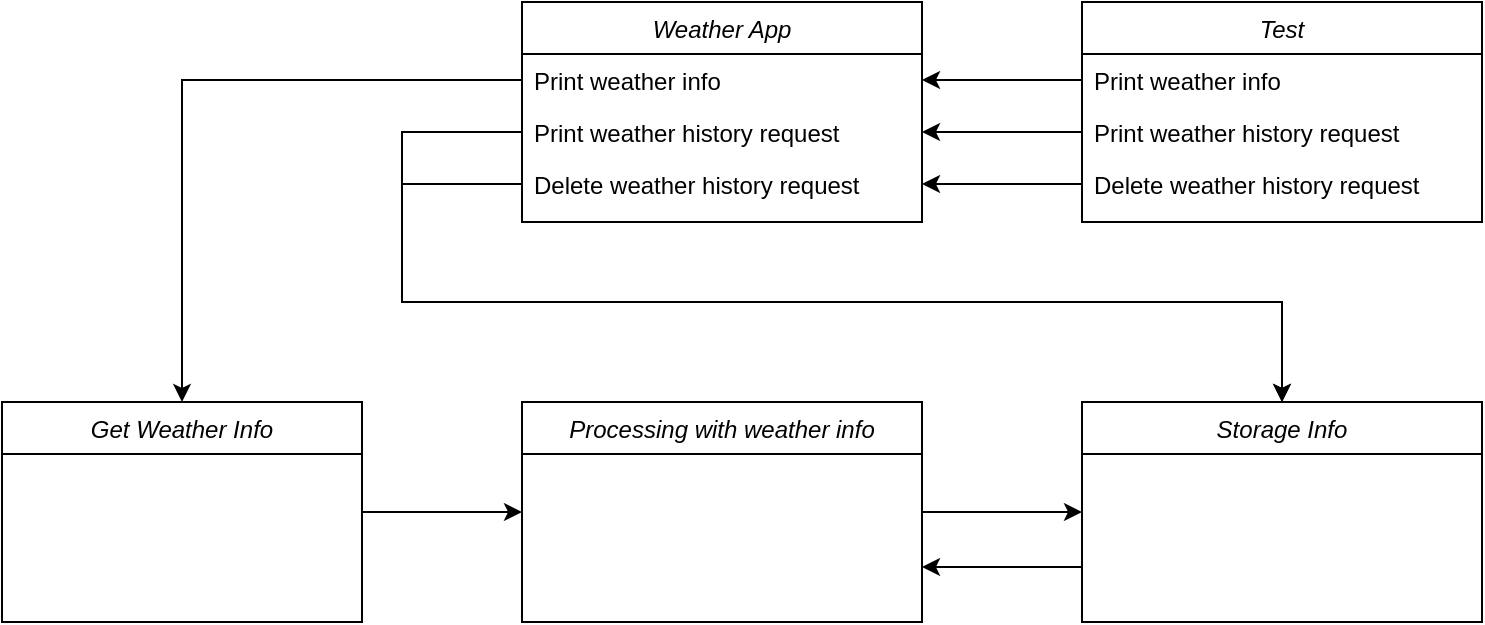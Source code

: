 <mxfile version="22.1.5" type="github" pages="2">
  <diagram id="C5RBs43oDa-KdzZeNtuy" name="Classes">
    <mxGraphModel dx="1247" dy="600" grid="1" gridSize="10" guides="1" tooltips="1" connect="1" arrows="1" fold="1" page="1" pageScale="1" pageWidth="827" pageHeight="1169" math="0" shadow="0">
      <root>
        <mxCell id="WIyWlLk6GJQsqaUBKTNV-0" />
        <mxCell id="WIyWlLk6GJQsqaUBKTNV-1" parent="WIyWlLk6GJQsqaUBKTNV-0" />
        <mxCell id="zkfFHV4jXpPFQw0GAbJ--0" value="Weather App" style="swimlane;fontStyle=2;align=center;verticalAlign=top;childLayout=stackLayout;horizontal=1;startSize=26;horizontalStack=0;resizeParent=1;resizeLast=0;collapsible=1;marginBottom=0;rounded=0;shadow=0;strokeWidth=1;" parent="WIyWlLk6GJQsqaUBKTNV-1" vertex="1">
          <mxGeometry x="310" y="40" width="200" height="110" as="geometry">
            <mxRectangle x="230" y="140" width="160" height="26" as="alternateBounds" />
          </mxGeometry>
        </mxCell>
        <mxCell id="zkfFHV4jXpPFQw0GAbJ--3" value="Print weather info" style="text;align=left;verticalAlign=top;spacingLeft=4;spacingRight=4;overflow=hidden;rotatable=0;points=[[0,0.5],[1,0.5]];portConstraint=eastwest;rounded=0;shadow=0;html=0;" parent="zkfFHV4jXpPFQw0GAbJ--0" vertex="1">
          <mxGeometry y="26" width="200" height="26" as="geometry" />
        </mxCell>
        <mxCell id="zkfFHV4jXpPFQw0GAbJ--5" value="Print weather history request" style="text;align=left;verticalAlign=top;spacingLeft=4;spacingRight=4;overflow=hidden;rotatable=0;points=[[0,0.5],[1,0.5]];portConstraint=eastwest;" parent="zkfFHV4jXpPFQw0GAbJ--0" vertex="1">
          <mxGeometry y="52" width="200" height="26" as="geometry" />
        </mxCell>
        <mxCell id="2YWwOD10zB8VetCYQpIz-4" value="Delete weather history request" style="text;align=left;verticalAlign=top;spacingLeft=4;spacingRight=4;overflow=hidden;rotatable=0;points=[[0,0.5],[1,0.5]];portConstraint=eastwest;" parent="zkfFHV4jXpPFQw0GAbJ--0" vertex="1">
          <mxGeometry y="78" width="200" height="26" as="geometry" />
        </mxCell>
        <mxCell id="2YWwOD10zB8VetCYQpIz-7" value="Test" style="swimlane;fontStyle=2;align=center;verticalAlign=top;childLayout=stackLayout;horizontal=1;startSize=26;horizontalStack=0;resizeParent=1;resizeLast=0;collapsible=1;marginBottom=0;rounded=0;shadow=0;strokeWidth=1;" parent="WIyWlLk6GJQsqaUBKTNV-1" vertex="1">
          <mxGeometry x="590" y="40" width="200" height="110" as="geometry">
            <mxRectangle x="230" y="140" width="160" height="26" as="alternateBounds" />
          </mxGeometry>
        </mxCell>
        <mxCell id="2YWwOD10zB8VetCYQpIz-8" value="Print weather info" style="text;align=left;verticalAlign=top;spacingLeft=4;spacingRight=4;overflow=hidden;rotatable=0;points=[[0,0.5],[1,0.5]];portConstraint=eastwest;rounded=0;shadow=0;html=0;" parent="2YWwOD10zB8VetCYQpIz-7" vertex="1">
          <mxGeometry y="26" width="200" height="26" as="geometry" />
        </mxCell>
        <mxCell id="2YWwOD10zB8VetCYQpIz-9" value="Print weather history request" style="text;align=left;verticalAlign=top;spacingLeft=4;spacingRight=4;overflow=hidden;rotatable=0;points=[[0,0.5],[1,0.5]];portConstraint=eastwest;" parent="2YWwOD10zB8VetCYQpIz-7" vertex="1">
          <mxGeometry y="52" width="200" height="26" as="geometry" />
        </mxCell>
        <mxCell id="2YWwOD10zB8VetCYQpIz-10" value="Delete weather history request" style="text;align=left;verticalAlign=top;spacingLeft=4;spacingRight=4;overflow=hidden;rotatable=0;points=[[0,0.5],[1,0.5]];portConstraint=eastwest;" parent="2YWwOD10zB8VetCYQpIz-7" vertex="1">
          <mxGeometry y="78" width="200" height="26" as="geometry" />
        </mxCell>
        <mxCell id="2YWwOD10zB8VetCYQpIz-11" style="edgeStyle=orthogonalEdgeStyle;rounded=0;orthogonalLoop=1;jettySize=auto;html=1;" parent="WIyWlLk6GJQsqaUBKTNV-1" source="2YWwOD10zB8VetCYQpIz-8" target="zkfFHV4jXpPFQw0GAbJ--3" edge="1">
          <mxGeometry relative="1" as="geometry" />
        </mxCell>
        <mxCell id="2YWwOD10zB8VetCYQpIz-12" style="edgeStyle=orthogonalEdgeStyle;rounded=0;orthogonalLoop=1;jettySize=auto;html=1;" parent="WIyWlLk6GJQsqaUBKTNV-1" source="2YWwOD10zB8VetCYQpIz-9" target="zkfFHV4jXpPFQw0GAbJ--5" edge="1">
          <mxGeometry relative="1" as="geometry" />
        </mxCell>
        <mxCell id="2YWwOD10zB8VetCYQpIz-13" style="edgeStyle=orthogonalEdgeStyle;rounded=0;orthogonalLoop=1;jettySize=auto;html=1;" parent="WIyWlLk6GJQsqaUBKTNV-1" source="2YWwOD10zB8VetCYQpIz-10" target="2YWwOD10zB8VetCYQpIz-4" edge="1">
          <mxGeometry relative="1" as="geometry" />
        </mxCell>
        <mxCell id="2YWwOD10zB8VetCYQpIz-27" style="edgeStyle=orthogonalEdgeStyle;rounded=0;orthogonalLoop=1;jettySize=auto;html=1;exitX=1;exitY=0.5;exitDx=0;exitDy=0;entryX=0;entryY=0.5;entryDx=0;entryDy=0;" parent="WIyWlLk6GJQsqaUBKTNV-1" source="2YWwOD10zB8VetCYQpIz-15" target="2YWwOD10zB8VetCYQpIz-23" edge="1">
          <mxGeometry relative="1" as="geometry" />
        </mxCell>
        <mxCell id="2YWwOD10zB8VetCYQpIz-15" value="Get Weather Info" style="swimlane;fontStyle=2;align=center;verticalAlign=top;childLayout=stackLayout;horizontal=1;startSize=26;horizontalStack=0;resizeParent=1;resizeLast=0;collapsible=1;marginBottom=0;rounded=0;shadow=0;strokeWidth=1;" parent="WIyWlLk6GJQsqaUBKTNV-1" vertex="1">
          <mxGeometry x="50" y="240" width="180" height="110" as="geometry">
            <mxRectangle x="230" y="140" width="160" height="26" as="alternateBounds" />
          </mxGeometry>
        </mxCell>
        <mxCell id="2YWwOD10zB8VetCYQpIz-29" style="edgeStyle=orthogonalEdgeStyle;rounded=0;orthogonalLoop=1;jettySize=auto;html=1;exitX=0;exitY=0.75;exitDx=0;exitDy=0;entryX=1;entryY=0.75;entryDx=0;entryDy=0;" parent="WIyWlLk6GJQsqaUBKTNV-1" source="2YWwOD10zB8VetCYQpIz-19" target="2YWwOD10zB8VetCYQpIz-23" edge="1">
          <mxGeometry relative="1" as="geometry" />
        </mxCell>
        <mxCell id="2YWwOD10zB8VetCYQpIz-19" value="Storage Info" style="swimlane;fontStyle=2;align=center;verticalAlign=top;childLayout=stackLayout;horizontal=1;startSize=26;horizontalStack=0;resizeParent=1;resizeLast=0;collapsible=1;marginBottom=0;rounded=0;shadow=0;strokeWidth=1;" parent="WIyWlLk6GJQsqaUBKTNV-1" vertex="1">
          <mxGeometry x="590" y="240" width="200" height="110" as="geometry">
            <mxRectangle x="230" y="140" width="160" height="26" as="alternateBounds" />
          </mxGeometry>
        </mxCell>
        <mxCell id="2YWwOD10zB8VetCYQpIz-28" style="edgeStyle=orthogonalEdgeStyle;rounded=0;orthogonalLoop=1;jettySize=auto;html=1;exitX=1;exitY=0.5;exitDx=0;exitDy=0;entryX=0;entryY=0.5;entryDx=0;entryDy=0;" parent="WIyWlLk6GJQsqaUBKTNV-1" source="2YWwOD10zB8VetCYQpIz-23" target="2YWwOD10zB8VetCYQpIz-19" edge="1">
          <mxGeometry relative="1" as="geometry">
            <Array as="points">
              <mxPoint x="550" y="295" />
              <mxPoint x="550" y="295" />
            </Array>
          </mxGeometry>
        </mxCell>
        <mxCell id="2YWwOD10zB8VetCYQpIz-23" value="Processing with weather info" style="swimlane;fontStyle=2;align=center;verticalAlign=top;childLayout=stackLayout;horizontal=1;startSize=26;horizontalStack=0;resizeParent=1;resizeLast=0;collapsible=1;marginBottom=0;rounded=0;shadow=0;strokeWidth=1;" parent="WIyWlLk6GJQsqaUBKTNV-1" vertex="1">
          <mxGeometry x="310" y="240" width="200" height="110" as="geometry">
            <mxRectangle x="230" y="140" width="160" height="26" as="alternateBounds" />
          </mxGeometry>
        </mxCell>
        <mxCell id="2YWwOD10zB8VetCYQpIz-24" style="edgeStyle=orthogonalEdgeStyle;rounded=0;orthogonalLoop=1;jettySize=auto;html=1;entryX=0.5;entryY=0;entryDx=0;entryDy=0;" parent="WIyWlLk6GJQsqaUBKTNV-1" source="zkfFHV4jXpPFQw0GAbJ--3" target="2YWwOD10zB8VetCYQpIz-15" edge="1">
          <mxGeometry relative="1" as="geometry" />
        </mxCell>
        <mxCell id="2YWwOD10zB8VetCYQpIz-25" style="edgeStyle=orthogonalEdgeStyle;rounded=0;orthogonalLoop=1;jettySize=auto;html=1;exitX=0;exitY=0.5;exitDx=0;exitDy=0;" parent="WIyWlLk6GJQsqaUBKTNV-1" source="zkfFHV4jXpPFQw0GAbJ--5" target="2YWwOD10zB8VetCYQpIz-19" edge="1">
          <mxGeometry relative="1" as="geometry">
            <mxPoint x="370" y="220" as="targetPoint" />
            <Array as="points">
              <mxPoint x="250" y="105" />
              <mxPoint x="250" y="190" />
              <mxPoint x="690" y="190" />
            </Array>
          </mxGeometry>
        </mxCell>
        <mxCell id="2YWwOD10zB8VetCYQpIz-26" style="edgeStyle=orthogonalEdgeStyle;rounded=0;orthogonalLoop=1;jettySize=auto;html=1;entryX=0.5;entryY=0;entryDx=0;entryDy=0;" parent="WIyWlLk6GJQsqaUBKTNV-1" source="2YWwOD10zB8VetCYQpIz-4" target="2YWwOD10zB8VetCYQpIz-19" edge="1">
          <mxGeometry relative="1" as="geometry">
            <mxPoint x="250" y="131" as="sourcePoint" />
            <Array as="points">
              <mxPoint x="250" y="131" />
              <mxPoint x="250" y="190" />
              <mxPoint x="690" y="190" />
            </Array>
          </mxGeometry>
        </mxCell>
      </root>
    </mxGraphModel>
  </diagram>
  <diagram id="T8_hTrAoYwYaQp4VH5ga" name="Function">
    <mxGraphModel dx="1918" dy="2023" grid="1" gridSize="10" guides="1" tooltips="1" connect="1" arrows="1" fold="1" page="1" pageScale="1" pageWidth="850" pageHeight="1100" math="0" shadow="0">
      <root>
        <mxCell id="0" />
        <mxCell id="1" parent="0" />
        <mxCell id="caEfL9RygFqRLXN51kS8-1" value="main.py" style="swimlane;fontStyle=0;childLayout=stackLayout;horizontal=1;startSize=30;horizontalStack=0;resizeParent=1;resizeParentMax=0;resizeLast=0;collapsible=1;marginBottom=0;whiteSpace=wrap;html=1;" parent="1" vertex="1">
          <mxGeometry x="40" y="160" width="80" height="60" as="geometry" />
        </mxCell>
        <mxCell id="caEfL9RygFqRLXN51kS8-2" value="main()" style="text;strokeColor=none;fillColor=none;align=left;verticalAlign=middle;spacingLeft=4;spacingRight=4;overflow=hidden;points=[[0,0.5],[1,0.5]];portConstraint=eastwest;rotatable=0;whiteSpace=wrap;html=1;" parent="caEfL9RygFqRLXN51kS8-1" vertex="1">
          <mxGeometry y="30" width="80" height="30" as="geometry" />
        </mxCell>
        <mxCell id="caEfL9RygFqRLXN51kS8-5" value="action_menu.py" style="swimlane;fontStyle=0;childLayout=stackLayout;horizontal=1;startSize=30;horizontalStack=0;resizeParent=1;resizeParentMax=0;resizeLast=0;collapsible=1;marginBottom=0;whiteSpace=wrap;html=1;" parent="1" vertex="1">
          <mxGeometry x="200" y="120" width="140" height="60" as="geometry" />
        </mxCell>
        <mxCell id="caEfL9RygFqRLXN51kS8-8" value="MenuAction(Enum)" style="text;strokeColor=none;fillColor=none;align=left;verticalAlign=middle;spacingLeft=4;spacingRight=4;overflow=hidden;points=[[0,0.5],[1,0.5]];portConstraint=eastwest;rotatable=0;whiteSpace=wrap;html=1;" parent="caEfL9RygFqRLXN51kS8-5" vertex="1">
          <mxGeometry y="30" width="140" height="30" as="geometry" />
        </mxCell>
        <mxCell id="caEfL9RygFqRLXN51kS8-9" value="app_api.py" style="swimlane;fontStyle=0;childLayout=stackLayout;horizontal=1;startSize=30;horizontalStack=0;resizeParent=1;resizeParentMax=0;resizeLast=0;collapsible=1;marginBottom=0;whiteSpace=wrap;html=1;" parent="1" vertex="1">
          <mxGeometry x="200" y="200" width="230" height="90" as="geometry" />
        </mxCell>
        <mxCell id="caEfL9RygFqRLXN51kS8-32" value="execute_function_by_type(MenuAction)" style="text;strokeColor=none;fillColor=none;align=left;verticalAlign=middle;spacingLeft=4;spacingRight=4;overflow=hidden;points=[[0,0.5],[1,0.5]];portConstraint=eastwest;rotatable=0;whiteSpace=wrap;html=1;" parent="caEfL9RygFqRLXN51kS8-9" vertex="1">
          <mxGeometry y="30" width="230" height="30" as="geometry" />
        </mxCell>
        <mxCell id="caEfL9RygFqRLXN51kS8-31" value="exit_function()" style="text;strokeColor=none;fillColor=none;align=left;verticalAlign=middle;spacingLeft=4;spacingRight=4;overflow=hidden;points=[[0,0.5],[1,0.5]];portConstraint=eastwest;rotatable=0;whiteSpace=wrap;html=1;" parent="caEfL9RygFqRLXN51kS8-9" vertex="1">
          <mxGeometry y="60" width="230" height="30" as="geometry" />
        </mxCell>
        <mxCell id="caEfL9RygFqRLXN51kS8-13" style="edgeStyle=orthogonalEdgeStyle;rounded=0;orthogonalLoop=1;jettySize=auto;html=1;exitX=0;exitY=0.5;exitDx=0;exitDy=0;entryX=1;entryY=0.5;entryDx=0;entryDy=0;" parent="1" source="caEfL9RygFqRLXN51kS8-8" target="caEfL9RygFqRLXN51kS8-1" edge="1">
          <mxGeometry relative="1" as="geometry">
            <Array as="points">
              <mxPoint x="160" y="165" />
              <mxPoint x="160" y="190" />
            </Array>
          </mxGeometry>
        </mxCell>
        <mxCell id="caEfL9RygFqRLXN51kS8-15" value="get_api_weather_data.py" style="swimlane;fontStyle=0;childLayout=stackLayout;horizontal=1;startSize=30;horizontalStack=0;resizeParent=1;resizeParentMax=0;resizeLast=0;collapsible=1;marginBottom=0;whiteSpace=wrap;html=1;" parent="1" vertex="1">
          <mxGeometry x="560" y="30" width="210" height="150" as="geometry" />
        </mxCell>
        <mxCell id="caEfL9RygFqRLXN51kS8-16" value="print_weather_data_in_my_location()" style="text;strokeColor=none;fillColor=none;align=left;verticalAlign=middle;spacingLeft=4;spacingRight=4;overflow=hidden;points=[[0,0.5],[1,0.5]];portConstraint=eastwest;rotatable=0;whiteSpace=wrap;html=1;" parent="caEfL9RygFqRLXN51kS8-15" vertex="1">
          <mxGeometry y="30" width="210" height="30" as="geometry" />
        </mxCell>
        <mxCell id="caEfL9RygFqRLXN51kS8-34" value="print_weather_data_in_city()" style="text;strokeColor=none;fillColor=none;align=left;verticalAlign=middle;spacingLeft=4;spacingRight=4;overflow=hidden;points=[[0,0.5],[1,0.5]];portConstraint=eastwest;rotatable=0;whiteSpace=wrap;html=1;" parent="caEfL9RygFqRLXN51kS8-15" vertex="1">
          <mxGeometry y="60" width="210" height="30" as="geometry" />
        </mxCell>
        <mxCell id="caEfL9RygFqRLXN51kS8-17" value="get_current_city()" style="text;strokeColor=none;fillColor=none;align=left;verticalAlign=middle;spacingLeft=4;spacingRight=4;overflow=hidden;points=[[0,0.5],[1,0.5]];portConstraint=eastwest;rotatable=0;whiteSpace=wrap;html=1;" parent="caEfL9RygFqRLXN51kS8-15" vertex="1">
          <mxGeometry y="90" width="210" height="30" as="geometry" />
        </mxCell>
        <mxCell id="caEfL9RygFqRLXN51kS8-35" value="get_weather()" style="text;strokeColor=none;fillColor=none;align=left;verticalAlign=middle;spacingLeft=4;spacingRight=4;overflow=hidden;points=[[0,0.5],[1,0.5]];portConstraint=eastwest;rotatable=0;whiteSpace=wrap;html=1;" parent="caEfL9RygFqRLXN51kS8-15" vertex="1">
          <mxGeometry y="120" width="210" height="30" as="geometry" />
        </mxCell>
        <mxCell id="caEfL9RygFqRLXN51kS8-19" value="storage_weather_data.py" style="swimlane;fontStyle=0;childLayout=stackLayout;horizontal=1;startSize=30;horizontalStack=0;resizeParent=1;resizeParentMax=0;resizeLast=0;collapsible=1;marginBottom=0;whiteSpace=wrap;html=1;" parent="1" vertex="1">
          <mxGeometry x="1140" y="310" width="280" height="90" as="geometry" />
        </mxCell>
        <mxCell id="caEfL9RygFqRLXN51kS8-20" value="remembering_data_weather(WeatherInformation)" style="text;strokeColor=none;fillColor=none;align=left;verticalAlign=middle;spacingLeft=4;spacingRight=4;overflow=hidden;points=[[0,0.5],[1,0.5]];portConstraint=eastwest;rotatable=0;whiteSpace=wrap;html=1;" parent="caEfL9RygFqRLXN51kS8-19" vertex="1">
          <mxGeometry y="30" width="280" height="30" as="geometry" />
        </mxCell>
        <mxCell id="caEfL9RygFqRLXN51kS8-21" value="delete_request_history()" style="text;strokeColor=none;fillColor=none;align=left;verticalAlign=middle;spacingLeft=4;spacingRight=4;overflow=hidden;points=[[0,0.5],[1,0.5]];portConstraint=eastwest;rotatable=0;whiteSpace=wrap;html=1;" parent="caEfL9RygFqRLXN51kS8-19" vertex="1">
          <mxGeometry y="60" width="280" height="30" as="geometry" />
        </mxCell>
        <mxCell id="caEfL9RygFqRLXN51kS8-23" value="request_history_weather_data.py" style="swimlane;fontStyle=0;childLayout=stackLayout;horizontal=1;startSize=30;horizontalStack=0;resizeParent=1;resizeParentMax=0;resizeLast=0;collapsible=1;marginBottom=0;whiteSpace=wrap;html=1;" parent="1" vertex="1">
          <mxGeometry x="560" y="-150" width="220" height="120" as="geometry" />
        </mxCell>
        <mxCell id="caEfL9RygFqRLXN51kS8-24" value="print_data_weather_request()" style="text;strokeColor=none;fillColor=none;align=left;verticalAlign=middle;spacingLeft=4;spacingRight=4;overflow=hidden;points=[[0,0.5],[1,0.5]];portConstraint=eastwest;rotatable=0;whiteSpace=wrap;html=1;" parent="caEfL9RygFqRLXN51kS8-23" vertex="1">
          <mxGeometry y="30" width="220" height="30" as="geometry" />
        </mxCell>
        <mxCell id="caEfL9RygFqRLXN51kS8-25" value="print_all_request_history()" style="text;strokeColor=none;fillColor=none;align=left;verticalAlign=middle;spacingLeft=4;spacingRight=4;overflow=hidden;points=[[0,0.5],[1,0.5]];portConstraint=eastwest;rotatable=0;whiteSpace=wrap;html=1;" parent="caEfL9RygFqRLXN51kS8-23" vertex="1">
          <mxGeometry y="60" width="220" height="30" as="geometry" />
        </mxCell>
        <mxCell id="caEfL9RygFqRLXN51kS8-26" value="print_n_last_request()" style="text;strokeColor=none;fillColor=none;align=left;verticalAlign=middle;spacingLeft=4;spacingRight=4;overflow=hidden;points=[[0,0.5],[1,0.5]];portConstraint=eastwest;rotatable=0;whiteSpace=wrap;html=1;" parent="caEfL9RygFqRLXN51kS8-23" vertex="1">
          <mxGeometry y="90" width="220" height="30" as="geometry" />
        </mxCell>
        <mxCell id="caEfL9RygFqRLXN51kS8-27" value="weather_info.py" style="swimlane;fontStyle=0;childLayout=stackLayout;horizontal=1;startSize=30;horizontalStack=0;resizeParent=1;resizeParentMax=0;resizeLast=0;collapsible=1;marginBottom=0;whiteSpace=wrap;html=1;" parent="1" vertex="1">
          <mxGeometry x="630" y="210" width="140" height="60" as="geometry" />
        </mxCell>
        <mxCell id="caEfL9RygFqRLXN51kS8-28" value="WeatherInformation" style="text;strokeColor=none;fillColor=none;align=left;verticalAlign=middle;spacingLeft=4;spacingRight=4;overflow=hidden;points=[[0,0.5],[1,0.5]];portConstraint=eastwest;rotatable=0;whiteSpace=wrap;html=1;" parent="caEfL9RygFqRLXN51kS8-27" vertex="1">
          <mxGeometry y="30" width="140" height="30" as="geometry" />
        </mxCell>
        <mxCell id="caEfL9RygFqRLXN51kS8-33" style="edgeStyle=orthogonalEdgeStyle;rounded=0;orthogonalLoop=1;jettySize=auto;html=1;exitX=1;exitY=0.5;exitDx=0;exitDy=0;entryX=0;entryY=0.5;entryDx=0;entryDy=0;" parent="1" source="caEfL9RygFqRLXN51kS8-2" target="caEfL9RygFqRLXN51kS8-32" edge="1">
          <mxGeometry relative="1" as="geometry">
            <Array as="points">
              <mxPoint x="120" y="220" />
              <mxPoint x="160" y="220" />
              <mxPoint x="160" y="245" />
            </Array>
          </mxGeometry>
        </mxCell>
        <mxCell id="caEfL9RygFqRLXN51kS8-36" style="edgeStyle=orthogonalEdgeStyle;rounded=0;orthogonalLoop=1;jettySize=auto;html=1;exitX=1;exitY=0.5;exitDx=0;exitDy=0;entryX=0;entryY=0.5;entryDx=0;entryDy=0;" parent="1" source="caEfL9RygFqRLXN51kS8-32" target="caEfL9RygFqRLXN51kS8-16" edge="1">
          <mxGeometry relative="1" as="geometry" />
        </mxCell>
        <mxCell id="caEfL9RygFqRLXN51kS8-37" style="edgeStyle=orthogonalEdgeStyle;rounded=0;orthogonalLoop=1;jettySize=auto;html=1;exitX=1;exitY=0.5;exitDx=0;exitDy=0;entryX=0;entryY=0.5;entryDx=0;entryDy=0;" parent="1" source="caEfL9RygFqRLXN51kS8-32" target="caEfL9RygFqRLXN51kS8-34" edge="1">
          <mxGeometry relative="1" as="geometry" />
        </mxCell>
        <mxCell id="caEfL9RygFqRLXN51kS8-38" style="edgeStyle=orthogonalEdgeStyle;rounded=0;orthogonalLoop=1;jettySize=auto;html=1;exitX=1;exitY=0.5;exitDx=0;exitDy=0;entryX=0;entryY=0.5;entryDx=0;entryDy=0;" parent="1" source="caEfL9RygFqRLXN51kS8-32" target="caEfL9RygFqRLXN51kS8-24" edge="1">
          <mxGeometry relative="1" as="geometry">
            <Array as="points">
              <mxPoint x="480" y="245" />
              <mxPoint x="480" y="-105" />
            </Array>
          </mxGeometry>
        </mxCell>
        <mxCell id="zpKfHDoT4UU4hR22l5AQ-1" value="process_weather_data.py" style="swimlane;fontStyle=0;childLayout=stackLayout;horizontal=1;startSize=30;horizontalStack=0;resizeParent=1;resizeParentMax=0;resizeLast=0;collapsible=1;marginBottom=0;whiteSpace=wrap;html=1;" vertex="1" parent="1">
          <mxGeometry x="850" y="120" width="210" height="120" as="geometry" />
        </mxCell>
        <mxCell id="zpKfHDoT4UU4hR22l5AQ-2" value="processing_weather_data()" style="text;strokeColor=none;fillColor=none;align=left;verticalAlign=middle;spacingLeft=4;spacingRight=4;overflow=hidden;points=[[0,0.5],[1,0.5]];portConstraint=eastwest;rotatable=0;whiteSpace=wrap;html=1;" vertex="1" parent="zpKfHDoT4UU4hR22l5AQ-1">
          <mxGeometry y="30" width="210" height="30" as="geometry" />
        </mxCell>
        <mxCell id="zpKfHDoT4UU4hR22l5AQ-3" value="parse_weather_data()" style="text;strokeColor=none;fillColor=none;align=left;verticalAlign=middle;spacingLeft=4;spacingRight=4;overflow=hidden;points=[[0,0.5],[1,0.5]];portConstraint=eastwest;rotatable=0;whiteSpace=wrap;html=1;" vertex="1" parent="zpKfHDoT4UU4hR22l5AQ-1">
          <mxGeometry y="60" width="210" height="30" as="geometry" />
        </mxCell>
        <mxCell id="zpKfHDoT4UU4hR22l5AQ-4" value="make_datetime_object()" style="text;strokeColor=none;fillColor=none;align=left;verticalAlign=middle;spacingLeft=4;spacingRight=4;overflow=hidden;points=[[0,0.5],[1,0.5]];portConstraint=eastwest;rotatable=0;whiteSpace=wrap;html=1;" vertex="1" parent="zpKfHDoT4UU4hR22l5AQ-1">
          <mxGeometry y="90" width="210" height="30" as="geometry" />
        </mxCell>
        <mxCell id="zpKfHDoT4UU4hR22l5AQ-6" value="action_with_storage.py" style="swimlane;fontStyle=0;childLayout=stackLayout;horizontal=1;startSize=30;horizontalStack=0;resizeParent=1;resizeParentMax=0;resizeLast=0;collapsible=1;marginBottom=0;whiteSpace=wrap;html=1;" vertex="1" parent="1">
          <mxGeometry x="1570" y="290" width="210" height="150" as="geometry" />
        </mxCell>
        <mxCell id="zpKfHDoT4UU4hR22l5AQ-7" value="read_all_data_from_storage()" style="text;strokeColor=none;fillColor=none;align=left;verticalAlign=middle;spacingLeft=4;spacingRight=4;overflow=hidden;points=[[0,0.5],[1,0.5]];portConstraint=eastwest;rotatable=0;whiteSpace=wrap;html=1;" vertex="1" parent="zpKfHDoT4UU4hR22l5AQ-6">
          <mxGeometry y="30" width="210" height="30" as="geometry" />
        </mxCell>
        <mxCell id="zpKfHDoT4UU4hR22l5AQ-8" value="write_new_data_to_storage()" style="text;strokeColor=none;fillColor=none;align=left;verticalAlign=middle;spacingLeft=4;spacingRight=4;overflow=hidden;points=[[0,0.5],[1,0.5]];portConstraint=eastwest;rotatable=0;whiteSpace=wrap;html=1;" vertex="1" parent="zpKfHDoT4UU4hR22l5AQ-6">
          <mxGeometry y="60" width="210" height="30" as="geometry" />
        </mxCell>
        <mxCell id="zpKfHDoT4UU4hR22l5AQ-10" value="find_storage_path()" style="text;strokeColor=none;fillColor=none;align=left;verticalAlign=middle;spacingLeft=4;spacingRight=4;overflow=hidden;points=[[0,0.5],[1,0.5]];portConstraint=eastwest;rotatable=0;whiteSpace=wrap;html=1;" vertex="1" parent="zpKfHDoT4UU4hR22l5AQ-6">
          <mxGeometry y="90" width="210" height="30" as="geometry" />
        </mxCell>
        <mxCell id="zpKfHDoT4UU4hR22l5AQ-9" value="datetime_serializer()" style="text;strokeColor=none;fillColor=none;align=left;verticalAlign=middle;spacingLeft=4;spacingRight=4;overflow=hidden;points=[[0,0.5],[1,0.5]];portConstraint=eastwest;rotatable=0;whiteSpace=wrap;html=1;" vertex="1" parent="zpKfHDoT4UU4hR22l5AQ-6">
          <mxGeometry y="120" width="210" height="30" as="geometry" />
        </mxCell>
        <mxCell id="zpKfHDoT4UU4hR22l5AQ-11" style="edgeStyle=orthogonalEdgeStyle;rounded=0;orthogonalLoop=1;jettySize=auto;html=1;exitX=1;exitY=0.5;exitDx=0;exitDy=0;entryX=0;entryY=0.5;entryDx=0;entryDy=0;" edge="1" parent="1" source="caEfL9RygFqRLXN51kS8-35" target="zpKfHDoT4UU4hR22l5AQ-2">
          <mxGeometry relative="1" as="geometry" />
        </mxCell>
        <mxCell id="zpKfHDoT4UU4hR22l5AQ-13" style="edgeStyle=orthogonalEdgeStyle;rounded=0;orthogonalLoop=1;jettySize=auto;html=1;exitX=1;exitY=0.5;exitDx=0;exitDy=0;entryX=0;entryY=0.5;entryDx=0;entryDy=0;" edge="1" parent="1" source="caEfL9RygFqRLXN51kS8-20" target="zpKfHDoT4UU4hR22l5AQ-7">
          <mxGeometry relative="1" as="geometry" />
        </mxCell>
        <mxCell id="zpKfHDoT4UU4hR22l5AQ-19" style="edgeStyle=orthogonalEdgeStyle;rounded=0;orthogonalLoop=1;jettySize=auto;html=1;exitX=1;exitY=0.5;exitDx=0;exitDy=0;entryX=0;entryY=0.5;entryDx=0;entryDy=0;" edge="1" parent="1" source="caEfL9RygFqRLXN51kS8-28" target="zpKfHDoT4UU4hR22l5AQ-3">
          <mxGeometry relative="1" as="geometry" />
        </mxCell>
        <mxCell id="zpKfHDoT4UU4hR22l5AQ-21" style="edgeStyle=orthogonalEdgeStyle;rounded=0;orthogonalLoop=1;jettySize=auto;html=1;exitX=1;exitY=0.5;exitDx=0;exitDy=0;entryX=0;entryY=0.5;entryDx=0;entryDy=0;" edge="1" parent="1" source="zpKfHDoT4UU4hR22l5AQ-2" target="caEfL9RygFqRLXN51kS8-20">
          <mxGeometry relative="1" as="geometry" />
        </mxCell>
        <mxCell id="zpKfHDoT4UU4hR22l5AQ-22" style="edgeStyle=orthogonalEdgeStyle;rounded=0;orthogonalLoop=1;jettySize=auto;html=1;exitX=1;exitY=0.5;exitDx=0;exitDy=0;entryX=0;entryY=0.5;entryDx=0;entryDy=0;" edge="1" parent="1" source="caEfL9RygFqRLXN51kS8-32" target="caEfL9RygFqRLXN51kS8-20">
          <mxGeometry relative="1" as="geometry">
            <Array as="points">
              <mxPoint x="520" y="245" />
              <mxPoint x="520" y="355" />
            </Array>
          </mxGeometry>
        </mxCell>
        <mxCell id="zpKfHDoT4UU4hR22l5AQ-24" style="edgeStyle=orthogonalEdgeStyle;rounded=0;orthogonalLoop=1;jettySize=auto;html=1;exitX=1;exitY=0.5;exitDx=0;exitDy=0;entryX=0;entryY=0.5;entryDx=0;entryDy=0;" edge="1" parent="1" source="caEfL9RygFqRLXN51kS8-20" target="zpKfHDoT4UU4hR22l5AQ-8">
          <mxGeometry relative="1" as="geometry" />
        </mxCell>
        <mxCell id="zpKfHDoT4UU4hR22l5AQ-25" style="edgeStyle=orthogonalEdgeStyle;rounded=0;orthogonalLoop=1;jettySize=auto;html=1;exitX=1;exitY=0.5;exitDx=0;exitDy=0;entryX=0;entryY=0.5;entryDx=0;entryDy=0;" edge="1" parent="1" source="caEfL9RygFqRLXN51kS8-21" target="zpKfHDoT4UU4hR22l5AQ-8">
          <mxGeometry relative="1" as="geometry">
            <Array as="points">
              <mxPoint x="1570" y="385" />
            </Array>
          </mxGeometry>
        </mxCell>
        <mxCell id="zpKfHDoT4UU4hR22l5AQ-26" style="edgeStyle=orthogonalEdgeStyle;rounded=0;orthogonalLoop=1;jettySize=auto;html=1;exitX=1;exitY=0.5;exitDx=0;exitDy=0;entryX=0;entryY=0.5;entryDx=0;entryDy=0;" edge="1" parent="1" source="caEfL9RygFqRLXN51kS8-24" target="zpKfHDoT4UU4hR22l5AQ-7">
          <mxGeometry relative="1" as="geometry">
            <Array as="points">
              <mxPoint x="1570" y="-105" />
            </Array>
          </mxGeometry>
        </mxCell>
        <mxCell id="2R4ktOh5Q4M3j2Mlax2o-1" value="Weather App" style="swimlane;fontStyle=2;align=center;verticalAlign=top;childLayout=stackLayout;horizontal=1;startSize=26;horizontalStack=0;resizeParent=1;resizeLast=0;collapsible=1;marginBottom=0;rounded=0;shadow=0;strokeWidth=1;" vertex="1" parent="1">
          <mxGeometry x="400" y="500" width="200" height="110" as="geometry">
            <mxRectangle x="230" y="140" width="160" height="26" as="alternateBounds" />
          </mxGeometry>
        </mxCell>
        <mxCell id="2R4ktOh5Q4M3j2Mlax2o-2" value="Print weather info" style="text;align=left;verticalAlign=top;spacingLeft=4;spacingRight=4;overflow=hidden;rotatable=0;points=[[0,0.5],[1,0.5]];portConstraint=eastwest;rounded=0;shadow=0;html=0;" vertex="1" parent="2R4ktOh5Q4M3j2Mlax2o-1">
          <mxGeometry y="26" width="200" height="26" as="geometry" />
        </mxCell>
        <mxCell id="2R4ktOh5Q4M3j2Mlax2o-3" value="Print weather history request" style="text;align=left;verticalAlign=top;spacingLeft=4;spacingRight=4;overflow=hidden;rotatable=0;points=[[0,0.5],[1,0.5]];portConstraint=eastwest;" vertex="1" parent="2R4ktOh5Q4M3j2Mlax2o-1">
          <mxGeometry y="52" width="200" height="26" as="geometry" />
        </mxCell>
        <mxCell id="2R4ktOh5Q4M3j2Mlax2o-4" value="Delete weather history request" style="text;align=left;verticalAlign=top;spacingLeft=4;spacingRight=4;overflow=hidden;rotatable=0;points=[[0,0.5],[1,0.5]];portConstraint=eastwest;" vertex="1" parent="2R4ktOh5Q4M3j2Mlax2o-1">
          <mxGeometry y="78" width="200" height="26" as="geometry" />
        </mxCell>
        <mxCell id="2R4ktOh5Q4M3j2Mlax2o-5" value="Test" style="swimlane;fontStyle=2;align=center;verticalAlign=top;childLayout=stackLayout;horizontal=1;startSize=26;horizontalStack=0;resizeParent=1;resizeLast=0;collapsible=1;marginBottom=0;rounded=0;shadow=0;strokeWidth=1;" vertex="1" parent="1">
          <mxGeometry x="680" y="500" width="200" height="110" as="geometry">
            <mxRectangle x="230" y="140" width="160" height="26" as="alternateBounds" />
          </mxGeometry>
        </mxCell>
        <mxCell id="2R4ktOh5Q4M3j2Mlax2o-6" value="Print weather info" style="text;align=left;verticalAlign=top;spacingLeft=4;spacingRight=4;overflow=hidden;rotatable=0;points=[[0,0.5],[1,0.5]];portConstraint=eastwest;rounded=0;shadow=0;html=0;" vertex="1" parent="2R4ktOh5Q4M3j2Mlax2o-5">
          <mxGeometry y="26" width="200" height="26" as="geometry" />
        </mxCell>
        <mxCell id="2R4ktOh5Q4M3j2Mlax2o-7" value="Print weather history request" style="text;align=left;verticalAlign=top;spacingLeft=4;spacingRight=4;overflow=hidden;rotatable=0;points=[[0,0.5],[1,0.5]];portConstraint=eastwest;" vertex="1" parent="2R4ktOh5Q4M3j2Mlax2o-5">
          <mxGeometry y="52" width="200" height="26" as="geometry" />
        </mxCell>
        <mxCell id="2R4ktOh5Q4M3j2Mlax2o-8" value="Delete weather history request" style="text;align=left;verticalAlign=top;spacingLeft=4;spacingRight=4;overflow=hidden;rotatable=0;points=[[0,0.5],[1,0.5]];portConstraint=eastwest;" vertex="1" parent="2R4ktOh5Q4M3j2Mlax2o-5">
          <mxGeometry y="78" width="200" height="26" as="geometry" />
        </mxCell>
        <mxCell id="2R4ktOh5Q4M3j2Mlax2o-9" style="edgeStyle=orthogonalEdgeStyle;rounded=0;orthogonalLoop=1;jettySize=auto;html=1;" edge="1" parent="1" source="2R4ktOh5Q4M3j2Mlax2o-6" target="2R4ktOh5Q4M3j2Mlax2o-2">
          <mxGeometry relative="1" as="geometry" />
        </mxCell>
        <mxCell id="2R4ktOh5Q4M3j2Mlax2o-10" style="edgeStyle=orthogonalEdgeStyle;rounded=0;orthogonalLoop=1;jettySize=auto;html=1;" edge="1" parent="1" source="2R4ktOh5Q4M3j2Mlax2o-7" target="2R4ktOh5Q4M3j2Mlax2o-3">
          <mxGeometry relative="1" as="geometry" />
        </mxCell>
        <mxCell id="2R4ktOh5Q4M3j2Mlax2o-11" style="edgeStyle=orthogonalEdgeStyle;rounded=0;orthogonalLoop=1;jettySize=auto;html=1;" edge="1" parent="1" source="2R4ktOh5Q4M3j2Mlax2o-8" target="2R4ktOh5Q4M3j2Mlax2o-4">
          <mxGeometry relative="1" as="geometry" />
        </mxCell>
        <mxCell id="2R4ktOh5Q4M3j2Mlax2o-12" style="edgeStyle=orthogonalEdgeStyle;rounded=0;orthogonalLoop=1;jettySize=auto;html=1;exitX=1;exitY=0.5;exitDx=0;exitDy=0;entryX=0;entryY=0.5;entryDx=0;entryDy=0;" edge="1" parent="1" source="2R4ktOh5Q4M3j2Mlax2o-13" target="2R4ktOh5Q4M3j2Mlax2o-17">
          <mxGeometry relative="1" as="geometry" />
        </mxCell>
        <mxCell id="2R4ktOh5Q4M3j2Mlax2o-13" value="Get Weather Info" style="swimlane;fontStyle=2;align=center;verticalAlign=top;childLayout=stackLayout;horizontal=1;startSize=26;horizontalStack=0;resizeParent=1;resizeLast=0;collapsible=1;marginBottom=0;rounded=0;shadow=0;strokeWidth=1;" vertex="1" parent="1">
          <mxGeometry x="140" y="700" width="180" height="110" as="geometry">
            <mxRectangle x="230" y="140" width="160" height="26" as="alternateBounds" />
          </mxGeometry>
        </mxCell>
        <mxCell id="2R4ktOh5Q4M3j2Mlax2o-14" style="edgeStyle=orthogonalEdgeStyle;rounded=0;orthogonalLoop=1;jettySize=auto;html=1;exitX=0;exitY=0.75;exitDx=0;exitDy=0;entryX=1;entryY=0.75;entryDx=0;entryDy=0;" edge="1" parent="1" source="2R4ktOh5Q4M3j2Mlax2o-15" target="2R4ktOh5Q4M3j2Mlax2o-17">
          <mxGeometry relative="1" as="geometry" />
        </mxCell>
        <mxCell id="2R4ktOh5Q4M3j2Mlax2o-15" value="Storage Info" style="swimlane;fontStyle=2;align=center;verticalAlign=top;childLayout=stackLayout;horizontal=1;startSize=26;horizontalStack=0;resizeParent=1;resizeLast=0;collapsible=1;marginBottom=0;rounded=0;shadow=0;strokeWidth=1;" vertex="1" parent="1">
          <mxGeometry x="680" y="700" width="200" height="110" as="geometry">
            <mxRectangle x="230" y="140" width="160" height="26" as="alternateBounds" />
          </mxGeometry>
        </mxCell>
        <mxCell id="2R4ktOh5Q4M3j2Mlax2o-16" style="edgeStyle=orthogonalEdgeStyle;rounded=0;orthogonalLoop=1;jettySize=auto;html=1;exitX=1;exitY=0.5;exitDx=0;exitDy=0;entryX=0;entryY=0.5;entryDx=0;entryDy=0;" edge="1" parent="1" source="2R4ktOh5Q4M3j2Mlax2o-17" target="2R4ktOh5Q4M3j2Mlax2o-15">
          <mxGeometry relative="1" as="geometry">
            <Array as="points">
              <mxPoint x="640" y="755" />
              <mxPoint x="640" y="755" />
            </Array>
          </mxGeometry>
        </mxCell>
        <mxCell id="2R4ktOh5Q4M3j2Mlax2o-17" value="Processing with weather info" style="swimlane;fontStyle=2;align=center;verticalAlign=top;childLayout=stackLayout;horizontal=1;startSize=26;horizontalStack=0;resizeParent=1;resizeLast=0;collapsible=1;marginBottom=0;rounded=0;shadow=0;strokeWidth=1;" vertex="1" parent="1">
          <mxGeometry x="400" y="700" width="200" height="110" as="geometry">
            <mxRectangle x="230" y="140" width="160" height="26" as="alternateBounds" />
          </mxGeometry>
        </mxCell>
        <mxCell id="2R4ktOh5Q4M3j2Mlax2o-18" style="edgeStyle=orthogonalEdgeStyle;rounded=0;orthogonalLoop=1;jettySize=auto;html=1;entryX=0.5;entryY=0;entryDx=0;entryDy=0;" edge="1" parent="1" source="2R4ktOh5Q4M3j2Mlax2o-2" target="2R4ktOh5Q4M3j2Mlax2o-13">
          <mxGeometry relative="1" as="geometry" />
        </mxCell>
        <mxCell id="2R4ktOh5Q4M3j2Mlax2o-19" style="edgeStyle=orthogonalEdgeStyle;rounded=0;orthogonalLoop=1;jettySize=auto;html=1;exitX=0;exitY=0.5;exitDx=0;exitDy=0;" edge="1" parent="1" source="2R4ktOh5Q4M3j2Mlax2o-3" target="2R4ktOh5Q4M3j2Mlax2o-15">
          <mxGeometry relative="1" as="geometry">
            <mxPoint x="460" y="680" as="targetPoint" />
            <Array as="points">
              <mxPoint x="340" y="565" />
              <mxPoint x="340" y="650" />
              <mxPoint x="780" y="650" />
            </Array>
          </mxGeometry>
        </mxCell>
        <mxCell id="2R4ktOh5Q4M3j2Mlax2o-20" style="edgeStyle=orthogonalEdgeStyle;rounded=0;orthogonalLoop=1;jettySize=auto;html=1;entryX=0.5;entryY=0;entryDx=0;entryDy=0;" edge="1" parent="1" source="2R4ktOh5Q4M3j2Mlax2o-4" target="2R4ktOh5Q4M3j2Mlax2o-15">
          <mxGeometry relative="1" as="geometry">
            <mxPoint x="340" y="591" as="sourcePoint" />
            <Array as="points">
              <mxPoint x="340" y="591" />
              <mxPoint x="340" y="650" />
              <mxPoint x="780" y="650" />
            </Array>
          </mxGeometry>
        </mxCell>
      </root>
    </mxGraphModel>
  </diagram>
</mxfile>
